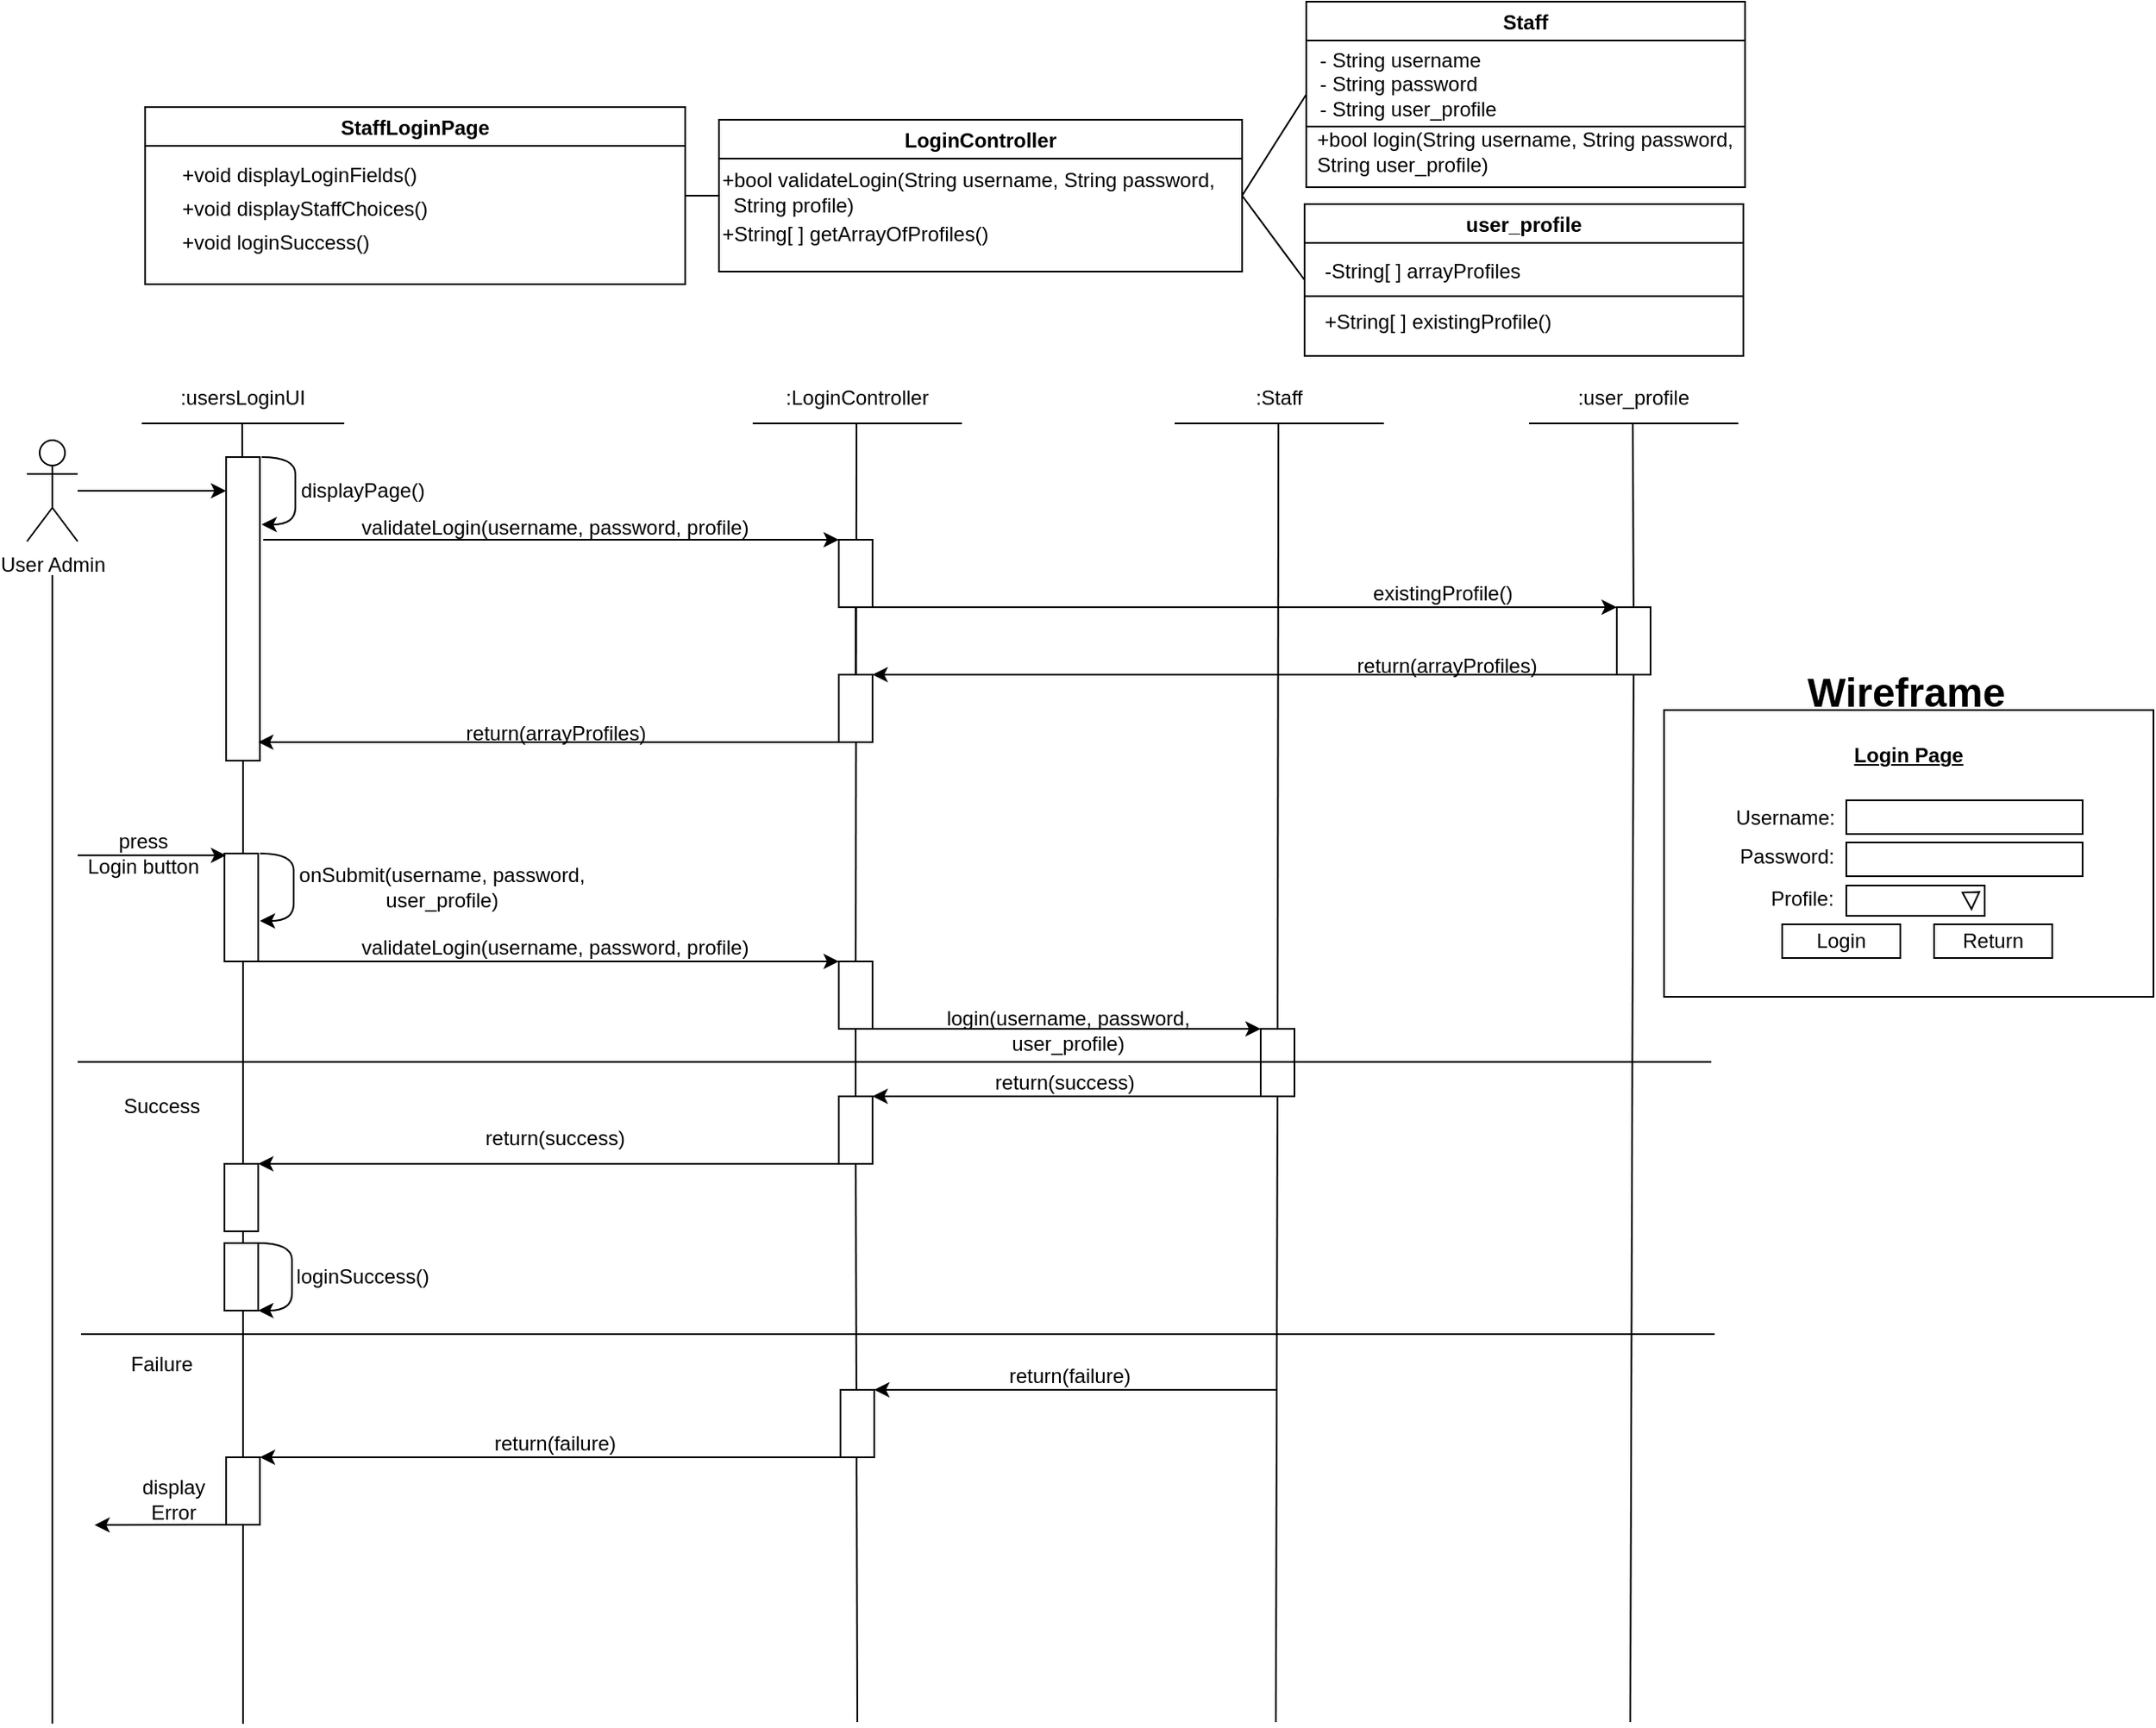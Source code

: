 <mxfile version="17.4.2" type="device"><diagram id="p1WFtV5cTaJLbCV86L4F" name="Page-1"><mxGraphModel dx="2004" dy="1645" grid="1" gridSize="10" guides="1" tooltips="1" connect="1" arrows="1" fold="1" page="1" pageScale="1" pageWidth="1169" pageHeight="827" math="0" shadow="0"><root><mxCell id="0"/><mxCell id="1" parent="0"/><mxCell id="Lvx8AG3dSrLt1GvJrjNJ-1" value="StaffLoginPage" style="swimlane;" parent="1" vertex="1"><mxGeometry x="90" y="72.5" width="320" height="105" as="geometry"/></mxCell><mxCell id="Lvx8AG3dSrLt1GvJrjNJ-5" value="+void displayStaffChoices()" style="text;html=1;align=left;verticalAlign=middle;resizable=0;points=[];autosize=1;strokeColor=none;fillColor=none;" parent="Lvx8AG3dSrLt1GvJrjNJ-1" vertex="1"><mxGeometry x="20" y="50" width="160" height="20" as="geometry"/></mxCell><mxCell id="Lvx8AG3dSrLt1GvJrjNJ-4" value="+void displayLoginFields()" style="text;html=1;align=left;verticalAlign=middle;resizable=0;points=[];autosize=1;strokeColor=none;fillColor=none;" parent="Lvx8AG3dSrLt1GvJrjNJ-1" vertex="1"><mxGeometry x="20" y="30" width="150" height="20" as="geometry"/></mxCell><mxCell id="Lvx8AG3dSrLt1GvJrjNJ-6" value="+void loginSuccess()" style="text;html=1;align=left;verticalAlign=middle;resizable=0;points=[];autosize=1;strokeColor=none;fillColor=none;" parent="Lvx8AG3dSrLt1GvJrjNJ-1" vertex="1"><mxGeometry x="20" y="70" width="130" height="20" as="geometry"/></mxCell><mxCell id="Lvx8AG3dSrLt1GvJrjNJ-2" value="LoginController" style="swimlane;" parent="1" vertex="1"><mxGeometry x="430" y="80" width="310" height="90" as="geometry"/></mxCell><mxCell id="Lvx8AG3dSrLt1GvJrjNJ-7" value="+bool validateLogin(String username, String password,&lt;br&gt;&amp;nbsp; String profile)" style="text;html=1;align=left;verticalAlign=middle;resizable=0;points=[];autosize=1;strokeColor=none;fillColor=none;" parent="Lvx8AG3dSrLt1GvJrjNJ-2" vertex="1"><mxGeometry y="28" width="310" height="30" as="geometry"/></mxCell><mxCell id="IT2SWoacoxoqla_qczTA-1" value="+String[ ] getArrayOfProfiles()" style="text;html=1;align=left;verticalAlign=middle;resizable=0;points=[];autosize=1;strokeColor=none;fillColor=none;" vertex="1" parent="Lvx8AG3dSrLt1GvJrjNJ-2"><mxGeometry y="58" width="170" height="20" as="geometry"/></mxCell><mxCell id="Lvx8AG3dSrLt1GvJrjNJ-3" value="Staff" style="swimlane;strokeColor=default;" parent="1" vertex="1"><mxGeometry x="778" y="10" width="260" height="110" as="geometry"/></mxCell><mxCell id="Lvx8AG3dSrLt1GvJrjNJ-8" value="&lt;div style=&quot;text-align: left&quot;&gt;&lt;span&gt;- String username&lt;/span&gt;&lt;br&gt;&lt;/div&gt;&lt;div style=&quot;text-align: left&quot;&gt;&lt;span&gt;- String password&lt;/span&gt;&lt;/div&gt;&lt;div style=&quot;text-align: left&quot;&gt;&lt;span&gt;- String user_profile&lt;/span&gt;&lt;/div&gt;" style="text;html=1;align=center;verticalAlign=middle;resizable=0;points=[];autosize=1;strokeColor=none;fillColor=none;" parent="Lvx8AG3dSrLt1GvJrjNJ-3" vertex="1"><mxGeometry y="24" width="120" height="50" as="geometry"/></mxCell><mxCell id="Lvx8AG3dSrLt1GvJrjNJ-43" value="&lt;span&gt;+bool login(String username, String password,&lt;br&gt;&lt;div style=&quot;text-align: left&quot;&gt;&lt;span&gt;String user_profile)&lt;/span&gt;&lt;/div&gt;&lt;/span&gt;" style="text;html=1;align=right;verticalAlign=middle;resizable=0;points=[];autosize=1;strokeColor=none;fillColor=none;" parent="Lvx8AG3dSrLt1GvJrjNJ-3" vertex="1"><mxGeometry x="-6" y="74" width="260" height="30" as="geometry"/></mxCell><mxCell id="Lvx8AG3dSrLt1GvJrjNJ-9" value="" style="endArrow=none;html=1;rounded=0;" parent="Lvx8AG3dSrLt1GvJrjNJ-3" edge="1"><mxGeometry width="50" height="50" relative="1" as="geometry"><mxPoint y="74" as="sourcePoint"/><mxPoint x="260" y="74" as="targetPoint"/><Array as="points"/></mxGeometry></mxCell><mxCell id="Lvx8AG3dSrLt1GvJrjNJ-11" value="" style="endArrow=none;html=1;rounded=0;entryX=0;entryY=0.5;entryDx=0;entryDy=0;exitX=1;exitY=0.5;exitDx=0;exitDy=0;" parent="1" target="Lvx8AG3dSrLt1GvJrjNJ-2" edge="1" source="Lvx8AG3dSrLt1GvJrjNJ-1"><mxGeometry width="50" height="50" relative="1" as="geometry"><mxPoint x="410" y="110" as="sourcePoint"/><mxPoint x="470" y="110" as="targetPoint"/></mxGeometry></mxCell><mxCell id="Lvx8AG3dSrLt1GvJrjNJ-14" value="" style="endArrow=none;html=1;rounded=0;exitX=1;exitY=0.5;exitDx=0;exitDy=0;entryX=0;entryY=0.5;entryDx=0;entryDy=0;" parent="1" source="Lvx8AG3dSrLt1GvJrjNJ-2" edge="1" target="Lvx8AG3dSrLt1GvJrjNJ-3"><mxGeometry width="50" height="50" relative="1" as="geometry"><mxPoint x="790" y="110" as="sourcePoint"/><mxPoint x="810" y="120" as="targetPoint"/></mxGeometry></mxCell><mxCell id="Lvx8AG3dSrLt1GvJrjNJ-77" style="edgeStyle=orthogonalEdgeStyle;rounded=0;orthogonalLoop=1;jettySize=auto;html=1;exitX=0.5;exitY=0.5;exitDx=0;exitDy=0;exitPerimeter=0;" parent="1" target="Lvx8AG3dSrLt1GvJrjNJ-27" edge="1"><mxGeometry relative="1" as="geometry"><mxPoint x="50" y="300" as="sourcePoint"/><Array as="points"><mxPoint x="120" y="300"/><mxPoint x="120" y="300"/></Array></mxGeometry></mxCell><mxCell id="Lvx8AG3dSrLt1GvJrjNJ-17" value=":usersLoginUI" style="text;html=1;strokeColor=none;fillColor=none;align=center;verticalAlign=middle;whiteSpace=wrap;rounded=0;" parent="1" vertex="1"><mxGeometry x="88" y="230" width="120" height="30" as="geometry"/></mxCell><mxCell id="Lvx8AG3dSrLt1GvJrjNJ-18" value=":LoginController" style="text;html=1;strokeColor=none;fillColor=none;align=center;verticalAlign=middle;whiteSpace=wrap;rounded=0;" parent="1" vertex="1"><mxGeometry x="450" y="230" width="124" height="30" as="geometry"/></mxCell><mxCell id="Lvx8AG3dSrLt1GvJrjNJ-19" value=":Staff" style="text;html=1;strokeColor=none;fillColor=none;align=center;verticalAlign=middle;whiteSpace=wrap;rounded=0;" parent="1" vertex="1"><mxGeometry x="700" y="230" width="124" height="30" as="geometry"/></mxCell><mxCell id="Lvx8AG3dSrLt1GvJrjNJ-20" value="" style="endArrow=none;html=1;rounded=0;entryX=1;entryY=1;entryDx=0;entryDy=0;exitX=0;exitY=1;exitDx=0;exitDy=0;" parent="1" source="Lvx8AG3dSrLt1GvJrjNJ-17" target="Lvx8AG3dSrLt1GvJrjNJ-17" edge="1"><mxGeometry width="50" height="50" relative="1" as="geometry"><mxPoint x="108" y="260" as="sourcePoint"/><mxPoint x="158" y="210" as="targetPoint"/></mxGeometry></mxCell><mxCell id="Lvx8AG3dSrLt1GvJrjNJ-21" value="" style="endArrow=none;html=1;rounded=0;exitX=0;exitY=1;exitDx=0;exitDy=0;entryX=1;entryY=1;entryDx=0;entryDy=0;" parent="1" source="Lvx8AG3dSrLt1GvJrjNJ-18" target="Lvx8AG3dSrLt1GvJrjNJ-18" edge="1"><mxGeometry width="50" height="50" relative="1" as="geometry"><mxPoint x="510" y="380" as="sourcePoint"/><mxPoint x="560" y="330" as="targetPoint"/></mxGeometry></mxCell><mxCell id="Lvx8AG3dSrLt1GvJrjNJ-23" value="" style="endArrow=none;html=1;rounded=0;entryX=1;entryY=1;entryDx=0;entryDy=0;exitX=0;exitY=1;exitDx=0;exitDy=0;" parent="1" source="Lvx8AG3dSrLt1GvJrjNJ-19" target="Lvx8AG3dSrLt1GvJrjNJ-19" edge="1"><mxGeometry width="50" height="50" relative="1" as="geometry"><mxPoint x="747" y="350" as="sourcePoint"/><mxPoint x="797" y="300" as="targetPoint"/></mxGeometry></mxCell><mxCell id="Lvx8AG3dSrLt1GvJrjNJ-24" value="" style="endArrow=none;html=1;rounded=0;startArrow=none;" parent="1" source="Lvx8AG3dSrLt1GvJrjNJ-34" edge="1"><mxGeometry width="50" height="50" relative="1" as="geometry"><mxPoint x="511.5" y="1001" as="sourcePoint"/><mxPoint x="511.5" y="260" as="targetPoint"/></mxGeometry></mxCell><mxCell id="Lvx8AG3dSrLt1GvJrjNJ-25" value="" style="endArrow=none;html=1;rounded=0;startArrow=none;" parent="1" source="Lvx8AG3dSrLt1GvJrjNJ-27" edge="1"><mxGeometry width="50" height="50" relative="1" as="geometry"><mxPoint x="147.5" y="1001" as="sourcePoint"/><mxPoint x="147.5" y="260" as="targetPoint"/></mxGeometry></mxCell><mxCell id="Lvx8AG3dSrLt1GvJrjNJ-26" value="" style="endArrow=none;html=1;rounded=0;startArrow=none;" parent="1" source="Lvx8AG3dSrLt1GvJrjNJ-38" edge="1"><mxGeometry width="50" height="50" relative="1" as="geometry"><mxPoint x="761.5" y="1001" as="sourcePoint"/><mxPoint x="761.5" y="260" as="targetPoint"/></mxGeometry></mxCell><mxCell id="Lvx8AG3dSrLt1GvJrjNJ-27" value="" style="rounded=0;whiteSpace=wrap;html=1;strokeColor=default;" parent="1" vertex="1"><mxGeometry x="138" y="280" width="20" height="180" as="geometry"/></mxCell><mxCell id="Lvx8AG3dSrLt1GvJrjNJ-28" value="" style="endArrow=none;html=1;rounded=0;" parent="1" target="Lvx8AG3dSrLt1GvJrjNJ-27" edge="1"><mxGeometry width="50" height="50" relative="1" as="geometry"><mxPoint x="148" y="1031" as="sourcePoint"/><mxPoint x="147.5" y="260" as="targetPoint"/></mxGeometry></mxCell><mxCell id="Lvx8AG3dSrLt1GvJrjNJ-29" value="" style="curved=1;endArrow=classic;html=1;rounded=0;exitX=1;exitY=0;exitDx=0;exitDy=0;entryX=1;entryY=1;entryDx=0;entryDy=0;" parent="1" edge="1"><mxGeometry width="50" height="50" relative="1" as="geometry"><mxPoint x="159" y="280" as="sourcePoint"/><mxPoint x="159" y="320" as="targetPoint"/><Array as="points"><mxPoint x="179" y="280"/><mxPoint x="179" y="300"/><mxPoint x="179" y="320"/></Array></mxGeometry></mxCell><mxCell id="Lvx8AG3dSrLt1GvJrjNJ-30" value="displayPage()" style="text;html=1;strokeColor=none;fillColor=none;align=center;verticalAlign=middle;whiteSpace=wrap;rounded=0;" parent="1" vertex="1"><mxGeometry x="179" y="285" width="80" height="30" as="geometry"/></mxCell><mxCell id="Lvx8AG3dSrLt1GvJrjNJ-31" value="" style="rounded=0;whiteSpace=wrap;html=1;strokeColor=default;" parent="1" vertex="1"><mxGeometry x="137" y="515" width="20" height="64" as="geometry"/></mxCell><mxCell id="Lvx8AG3dSrLt1GvJrjNJ-32" value="" style="curved=1;endArrow=classic;html=1;rounded=0;exitX=1;exitY=0;exitDx=0;exitDy=0;entryX=1;entryY=1;entryDx=0;entryDy=0;" parent="1" edge="1"><mxGeometry width="50" height="50" relative="1" as="geometry"><mxPoint x="158" y="515" as="sourcePoint"/><mxPoint x="158" y="555" as="targetPoint"/><Array as="points"><mxPoint x="178" y="515"/><mxPoint x="178" y="535"/><mxPoint x="178" y="555"/></Array></mxGeometry></mxCell><mxCell id="Lvx8AG3dSrLt1GvJrjNJ-33" value="onSubmit(username, password, user_profile)" style="text;html=1;strokeColor=none;fillColor=none;align=center;verticalAlign=middle;whiteSpace=wrap;rounded=0;" parent="1" vertex="1"><mxGeometry x="150" y="520" width="232" height="30" as="geometry"/></mxCell><mxCell id="Lvx8AG3dSrLt1GvJrjNJ-34" value="" style="rounded=0;whiteSpace=wrap;html=1;strokeColor=default;" parent="1" vertex="1"><mxGeometry x="501" y="579" width="20" height="40" as="geometry"/></mxCell><mxCell id="Lvx8AG3dSrLt1GvJrjNJ-35" value="" style="endArrow=none;html=1;rounded=0;startArrow=none;" parent="1" source="Lvx8AG3dSrLt1GvJrjNJ-51" target="Lvx8AG3dSrLt1GvJrjNJ-34" edge="1"><mxGeometry width="50" height="50" relative="1" as="geometry"><mxPoint x="511" y="976" as="sourcePoint"/><mxPoint x="510.5" y="446" as="targetPoint"/></mxGeometry></mxCell><mxCell id="Lvx8AG3dSrLt1GvJrjNJ-36" value="" style="endArrow=classic;html=1;rounded=0;entryX=0;entryY=0;entryDx=0;entryDy=0;" parent="1" target="Lvx8AG3dSrLt1GvJrjNJ-34" edge="1"><mxGeometry width="50" height="50" relative="1" as="geometry"><mxPoint x="149" y="579" as="sourcePoint"/><mxPoint x="259" y="579" as="targetPoint"/></mxGeometry></mxCell><mxCell id="Lvx8AG3dSrLt1GvJrjNJ-37" value="&lt;span&gt;validateLogin&lt;/span&gt;(username, password, profile)" style="text;html=1;strokeColor=none;fillColor=none;align=center;verticalAlign=middle;whiteSpace=wrap;rounded=0;" parent="1" vertex="1"><mxGeometry x="193" y="556" width="280" height="30" as="geometry"/></mxCell><mxCell id="Lvx8AG3dSrLt1GvJrjNJ-38" value="" style="rounded=0;whiteSpace=wrap;html=1;strokeColor=default;" parent="1" vertex="1"><mxGeometry x="751" y="619" width="20" height="40" as="geometry"/></mxCell><mxCell id="Lvx8AG3dSrLt1GvJrjNJ-39" value="" style="endArrow=none;html=1;rounded=0;" parent="1" target="Lvx8AG3dSrLt1GvJrjNJ-38" edge="1"><mxGeometry width="50" height="50" relative="1" as="geometry"><mxPoint x="760" y="1030" as="sourcePoint"/><mxPoint x="761.5" y="260" as="targetPoint"/></mxGeometry></mxCell><mxCell id="Lvx8AG3dSrLt1GvJrjNJ-49" value="" style="endArrow=classic;html=1;rounded=0;entryX=0;entryY=0;entryDx=0;entryDy=0;exitX=1;exitY=1;exitDx=0;exitDy=0;" parent="1" source="Lvx8AG3dSrLt1GvJrjNJ-34" target="Lvx8AG3dSrLt1GvJrjNJ-38" edge="1"><mxGeometry width="50" height="50" relative="1" as="geometry"><mxPoint x="489" y="616" as="sourcePoint"/><mxPoint x="823" y="615.0" as="targetPoint"/></mxGeometry></mxCell><mxCell id="Lvx8AG3dSrLt1GvJrjNJ-50" value="login(username, password,&lt;br&gt;user_profile)" style="text;html=1;strokeColor=none;fillColor=none;align=center;verticalAlign=middle;whiteSpace=wrap;rounded=0;" parent="1" vertex="1"><mxGeometry x="497" y="605" width="280" height="30" as="geometry"/></mxCell><mxCell id="Lvx8AG3dSrLt1GvJrjNJ-51" value="" style="rounded=0;whiteSpace=wrap;html=1;strokeColor=default;" parent="1" vertex="1"><mxGeometry x="501" y="659" width="20" height="40" as="geometry"/></mxCell><mxCell id="Lvx8AG3dSrLt1GvJrjNJ-52" value="" style="endArrow=none;html=1;rounded=0;" parent="1" target="Lvx8AG3dSrLt1GvJrjNJ-51" edge="1"><mxGeometry width="50" height="50" relative="1" as="geometry"><mxPoint x="512" y="1030" as="sourcePoint"/><mxPoint x="512" y="433" as="targetPoint"/></mxGeometry></mxCell><mxCell id="Lvx8AG3dSrLt1GvJrjNJ-53" value="" style="endArrow=classic;html=1;rounded=0;exitX=0;exitY=1;exitDx=0;exitDy=0;entryX=1;entryY=0;entryDx=0;entryDy=0;" parent="1" source="Lvx8AG3dSrLt1GvJrjNJ-38" target="Lvx8AG3dSrLt1GvJrjNJ-51" edge="1"><mxGeometry width="50" height="50" relative="1" as="geometry"><mxPoint x="399" y="666" as="sourcePoint"/><mxPoint x="449" y="616" as="targetPoint"/></mxGeometry></mxCell><mxCell id="Lvx8AG3dSrLt1GvJrjNJ-54" value="return(success)" style="text;html=1;strokeColor=none;fillColor=none;align=center;verticalAlign=middle;whiteSpace=wrap;rounded=0;" parent="1" vertex="1"><mxGeometry x="495" y="636" width="280" height="30" as="geometry"/></mxCell><mxCell id="Lvx8AG3dSrLt1GvJrjNJ-55" value="" style="rounded=0;whiteSpace=wrap;html=1;strokeColor=default;" parent="1" vertex="1"><mxGeometry x="137" y="699" width="20" height="40" as="geometry"/></mxCell><mxCell id="Lvx8AG3dSrLt1GvJrjNJ-56" value="" style="endArrow=classic;html=1;rounded=0;entryX=1;entryY=0;entryDx=0;entryDy=0;exitX=0;exitY=1;exitDx=0;exitDy=0;" parent="1" source="Lvx8AG3dSrLt1GvJrjNJ-51" target="Lvx8AG3dSrLt1GvJrjNJ-55" edge="1"><mxGeometry width="50" height="50" relative="1" as="geometry"><mxPoint x="479" y="699" as="sourcePoint"/><mxPoint x="107" y="656" as="targetPoint"/></mxGeometry></mxCell><mxCell id="Lvx8AG3dSrLt1GvJrjNJ-57" value="return(success)" style="text;html=1;strokeColor=none;fillColor=none;align=center;verticalAlign=middle;whiteSpace=wrap;rounded=0;" parent="1" vertex="1"><mxGeometry x="193" y="669" width="280" height="30" as="geometry"/></mxCell><mxCell id="Lvx8AG3dSrLt1GvJrjNJ-59" value="" style="rounded=0;whiteSpace=wrap;html=1;strokeColor=default;" parent="1" vertex="1"><mxGeometry x="137" y="746" width="20" height="40" as="geometry"/></mxCell><mxCell id="Lvx8AG3dSrLt1GvJrjNJ-60" value="" style="curved=1;endArrow=classic;html=1;rounded=0;exitX=1;exitY=0;exitDx=0;exitDy=0;entryX=1;entryY=1;entryDx=0;entryDy=0;" parent="1" source="Lvx8AG3dSrLt1GvJrjNJ-59" target="Lvx8AG3dSrLt1GvJrjNJ-59" edge="1"><mxGeometry width="50" height="50" relative="1" as="geometry"><mxPoint x="417" y="956" as="sourcePoint"/><mxPoint x="467" y="906" as="targetPoint"/><Array as="points"><mxPoint x="177" y="746"/><mxPoint x="177" y="766"/><mxPoint x="177" y="786"/></Array></mxGeometry></mxCell><mxCell id="Lvx8AG3dSrLt1GvJrjNJ-61" value="loginSuccess()" style="text;html=1;strokeColor=none;fillColor=none;align=center;verticalAlign=middle;whiteSpace=wrap;rounded=0;" parent="1" vertex="1"><mxGeometry x="179" y="751" width="80" height="30" as="geometry"/></mxCell><mxCell id="Lvx8AG3dSrLt1GvJrjNJ-62" value="" style="endArrow=none;html=1;rounded=0;" parent="1" edge="1"><mxGeometry width="50" height="50" relative="1" as="geometry"><mxPoint x="52" y="800" as="sourcePoint"/><mxPoint x="1020" y="800" as="targetPoint"/></mxGeometry></mxCell><mxCell id="Lvx8AG3dSrLt1GvJrjNJ-64" value="Success" style="text;html=1;strokeColor=none;fillColor=none;align=center;verticalAlign=middle;whiteSpace=wrap;rounded=0;" parent="1" vertex="1"><mxGeometry x="70" y="650" width="60" height="30" as="geometry"/></mxCell><mxCell id="Lvx8AG3dSrLt1GvJrjNJ-65" value="Failure" style="text;html=1;strokeColor=none;fillColor=none;align=center;verticalAlign=middle;whiteSpace=wrap;rounded=0;" parent="1" vertex="1"><mxGeometry x="70" y="803" width="60" height="30" as="geometry"/></mxCell><mxCell id="Lvx8AG3dSrLt1GvJrjNJ-66" value="" style="rounded=0;whiteSpace=wrap;html=1;strokeColor=default;" parent="1" vertex="1"><mxGeometry x="502" y="833" width="20" height="40" as="geometry"/></mxCell><mxCell id="Lvx8AG3dSrLt1GvJrjNJ-67" value="" style="endArrow=classic;html=1;rounded=0;entryX=1;entryY=0;entryDx=0;entryDy=0;" parent="1" target="Lvx8AG3dSrLt1GvJrjNJ-66" edge="1"><mxGeometry width="50" height="50" relative="1" as="geometry"><mxPoint x="760" y="833" as="sourcePoint"/><mxPoint x="450" y="790" as="targetPoint"/></mxGeometry></mxCell><mxCell id="Lvx8AG3dSrLt1GvJrjNJ-68" value="return(failure)" style="text;html=1;strokeColor=none;fillColor=none;align=center;verticalAlign=middle;whiteSpace=wrap;rounded=0;" parent="1" vertex="1"><mxGeometry x="568" y="810" width="140" height="30" as="geometry"/></mxCell><mxCell id="IT2SWoacoxoqla_qczTA-39" style="edgeStyle=orthogonalEdgeStyle;rounded=0;orthogonalLoop=1;jettySize=auto;html=1;exitX=0;exitY=1;exitDx=0;exitDy=0;" edge="1" parent="1" source="Lvx8AG3dSrLt1GvJrjNJ-69"><mxGeometry relative="1" as="geometry"><mxPoint x="60" y="913.143" as="targetPoint"/><Array as="points"><mxPoint x="120" y="913"/><mxPoint x="120" y="913"/></Array></mxGeometry></mxCell><mxCell id="Lvx8AG3dSrLt1GvJrjNJ-69" value="" style="rounded=0;whiteSpace=wrap;html=1;strokeColor=default;" parent="1" vertex="1"><mxGeometry x="138" y="873" width="20" height="40" as="geometry"/></mxCell><mxCell id="Lvx8AG3dSrLt1GvJrjNJ-70" value="" style="endArrow=classic;html=1;rounded=0;entryX=1;entryY=0;entryDx=0;entryDy=0;exitX=0;exitY=1;exitDx=0;exitDy=0;" parent="1" source="Lvx8AG3dSrLt1GvJrjNJ-66" target="Lvx8AG3dSrLt1GvJrjNJ-69" edge="1"><mxGeometry width="50" height="50" relative="1" as="geometry"><mxPoint x="480" y="873" as="sourcePoint"/><mxPoint x="108" y="830" as="targetPoint"/></mxGeometry></mxCell><mxCell id="Lvx8AG3dSrLt1GvJrjNJ-75" value="return(failure)" style="text;html=1;strokeColor=none;fillColor=none;align=center;verticalAlign=middle;whiteSpace=wrap;rounded=0;" parent="1" vertex="1"><mxGeometry x="188" y="850" width="290" height="30" as="geometry"/></mxCell><mxCell id="Lvx8AG3dSrLt1GvJrjNJ-79" value="" style="rounded=0;whiteSpace=wrap;html=1;strokeColor=default;" parent="1" vertex="1"><mxGeometry x="990" y="430" width="290" height="170" as="geometry"/></mxCell><mxCell id="Lvx8AG3dSrLt1GvJrjNJ-80" value="" style="rounded=0;whiteSpace=wrap;html=1;strokeColor=default;" parent="1" vertex="1"><mxGeometry x="1098" y="483.5" width="140" height="20" as="geometry"/></mxCell><mxCell id="Lvx8AG3dSrLt1GvJrjNJ-81" value="Username:" style="text;html=1;strokeColor=none;fillColor=none;align=center;verticalAlign=middle;whiteSpace=wrap;rounded=0;" parent="1" vertex="1"><mxGeometry x="1032" y="478.5" width="60" height="30" as="geometry"/></mxCell><mxCell id="Lvx8AG3dSrLt1GvJrjNJ-82" value="" style="rounded=0;whiteSpace=wrap;html=1;strokeColor=default;" parent="1" vertex="1"><mxGeometry x="1098" y="508.5" width="140" height="20" as="geometry"/></mxCell><mxCell id="Lvx8AG3dSrLt1GvJrjNJ-83" value="Password:" style="text;html=1;strokeColor=none;fillColor=none;align=center;verticalAlign=middle;whiteSpace=wrap;rounded=0;" parent="1" vertex="1"><mxGeometry x="1033" y="501.5" width="60" height="30" as="geometry"/></mxCell><mxCell id="Lvx8AG3dSrLt1GvJrjNJ-84" value="&lt;h1&gt;Wireframe&lt;/h1&gt;" style="text;html=1;strokeColor=none;fillColor=none;spacing=5;spacingTop=-20;whiteSpace=wrap;overflow=hidden;rounded=0;" parent="1" vertex="1"><mxGeometry x="1070" y="400" width="130" height="30" as="geometry"/></mxCell><mxCell id="Lvx8AG3dSrLt1GvJrjNJ-85" value="Login Page" style="text;html=1;strokeColor=none;fillColor=none;align=center;verticalAlign=middle;whiteSpace=wrap;rounded=0;fontStyle=5" parent="1" vertex="1"><mxGeometry x="1090" y="442" width="90" height="30" as="geometry"/></mxCell><mxCell id="Lvx8AG3dSrLt1GvJrjNJ-86" value="Profile:" style="text;html=1;strokeColor=none;fillColor=none;align=center;verticalAlign=middle;whiteSpace=wrap;rounded=0;" parent="1" vertex="1"><mxGeometry x="1046" y="527" width="52" height="30" as="geometry"/></mxCell><mxCell id="Lvx8AG3dSrLt1GvJrjNJ-87" value="" style="rounded=0;whiteSpace=wrap;html=1;strokeColor=default;" parent="1" vertex="1"><mxGeometry x="1098" y="534" width="82" height="18" as="geometry"/></mxCell><mxCell id="Lvx8AG3dSrLt1GvJrjNJ-88" value="" style="triangle;whiteSpace=wrap;html=1;strokeColor=default;rotation=88;" parent="1" vertex="1"><mxGeometry x="1167" y="538" width="10" height="10" as="geometry"/></mxCell><mxCell id="Lvx8AG3dSrLt1GvJrjNJ-91" value="Login" style="rounded=0;whiteSpace=wrap;html=1;strokeColor=default;" parent="1" vertex="1"><mxGeometry x="1060" y="557" width="70" height="20" as="geometry"/></mxCell><mxCell id="Lvx8AG3dSrLt1GvJrjNJ-92" value="Return" style="rounded=0;whiteSpace=wrap;html=1;strokeColor=default;" parent="1" vertex="1"><mxGeometry x="1150" y="557" width="70" height="20" as="geometry"/></mxCell><mxCell id="mJ_MDuSwQOCXob1QKFZ1-4" value="User Admin" style="shape=umlActor;verticalLabelPosition=bottom;verticalAlign=top;html=1;outlineConnect=0;" parent="1" vertex="1"><mxGeometry x="20" y="270" width="30" height="60" as="geometry"/></mxCell><mxCell id="IT2SWoacoxoqla_qczTA-6" value="user_profile" style="swimlane;strokeColor=default;" vertex="1" parent="1"><mxGeometry x="777" y="130" width="260" height="90" as="geometry"/></mxCell><mxCell id="IT2SWoacoxoqla_qczTA-7" value="&lt;div&gt;-String[ ] arrayProfiles&lt;/div&gt;" style="text;html=1;align=left;verticalAlign=middle;resizable=0;points=[];autosize=1;strokeColor=none;fillColor=none;" vertex="1" parent="IT2SWoacoxoqla_qczTA-6"><mxGeometry x="10" y="30" width="130" height="20" as="geometry"/></mxCell><mxCell id="IT2SWoacoxoqla_qczTA-8" value="+String[ ] existingProfile()" style="text;html=1;align=left;verticalAlign=middle;resizable=0;points=[];autosize=1;strokeColor=none;fillColor=none;" vertex="1" parent="IT2SWoacoxoqla_qczTA-6"><mxGeometry x="10" y="60" width="150" height="20" as="geometry"/></mxCell><mxCell id="IT2SWoacoxoqla_qczTA-9" value="" style="endArrow=none;html=1;rounded=0;" edge="1" parent="IT2SWoacoxoqla_qczTA-6"><mxGeometry width="50" height="50" relative="1" as="geometry"><mxPoint y="54.58" as="sourcePoint"/><mxPoint x="260" y="54.58" as="targetPoint"/><Array as="points"/></mxGeometry></mxCell><mxCell id="IT2SWoacoxoqla_qczTA-10" value="" style="endArrow=none;html=1;rounded=0;entryX=0;entryY=0.5;entryDx=0;entryDy=0;exitX=1;exitY=0.5;exitDx=0;exitDy=0;" edge="1" parent="1" source="Lvx8AG3dSrLt1GvJrjNJ-2" target="IT2SWoacoxoqla_qczTA-6"><mxGeometry width="50" height="50" relative="1" as="geometry"><mxPoint x="750" y="130" as="sourcePoint"/><mxPoint x="788" y="55" as="targetPoint"/></mxGeometry></mxCell><mxCell id="IT2SWoacoxoqla_qczTA-11" value=":user_profile" style="text;html=1;strokeColor=none;fillColor=none;align=center;verticalAlign=middle;whiteSpace=wrap;rounded=0;" vertex="1" parent="1"><mxGeometry x="910" y="230" width="124" height="30" as="geometry"/></mxCell><mxCell id="IT2SWoacoxoqla_qczTA-12" value="" style="endArrow=none;html=1;rounded=0;entryX=1;entryY=1;entryDx=0;entryDy=0;exitX=0;exitY=1;exitDx=0;exitDy=0;" edge="1" parent="1" source="IT2SWoacoxoqla_qczTA-11" target="IT2SWoacoxoqla_qczTA-11"><mxGeometry width="50" height="50" relative="1" as="geometry"><mxPoint x="957" y="350" as="sourcePoint"/><mxPoint x="1007" y="300" as="targetPoint"/></mxGeometry></mxCell><mxCell id="IT2SWoacoxoqla_qczTA-13" value="" style="endArrow=none;html=1;rounded=0;startArrow=none;" edge="1" parent="1" source="IT2SWoacoxoqla_qczTA-14"><mxGeometry width="50" height="50" relative="1" as="geometry"><mxPoint x="971.5" y="1001" as="sourcePoint"/><mxPoint x="971.5" y="260" as="targetPoint"/></mxGeometry></mxCell><mxCell id="IT2SWoacoxoqla_qczTA-36" style="edgeStyle=orthogonalEdgeStyle;rounded=0;orthogonalLoop=1;jettySize=auto;html=1;exitX=0;exitY=1;exitDx=0;exitDy=0;entryX=1;entryY=0;entryDx=0;entryDy=0;" edge="1" parent="1" source="IT2SWoacoxoqla_qczTA-14" target="IT2SWoacoxoqla_qczTA-32"><mxGeometry relative="1" as="geometry"><Array as="points"><mxPoint x="640" y="409"/><mxPoint x="640" y="409"/></Array></mxGeometry></mxCell><mxCell id="IT2SWoacoxoqla_qczTA-14" value="" style="rounded=0;whiteSpace=wrap;html=1;strokeColor=default;" vertex="1" parent="1"><mxGeometry x="962" y="369" width="20" height="40" as="geometry"/></mxCell><mxCell id="IT2SWoacoxoqla_qczTA-15" value="" style="endArrow=none;html=1;rounded=0;" edge="1" parent="1" target="IT2SWoacoxoqla_qczTA-14"><mxGeometry width="50" height="50" relative="1" as="geometry"><mxPoint x="970" y="1030" as="sourcePoint"/><mxPoint x="971.5" y="260" as="targetPoint"/></mxGeometry></mxCell><mxCell id="IT2SWoacoxoqla_qczTA-35" style="edgeStyle=orthogonalEdgeStyle;rounded=0;orthogonalLoop=1;jettySize=auto;html=1;exitX=1;exitY=1;exitDx=0;exitDy=0;entryX=0;entryY=0;entryDx=0;entryDy=0;" edge="1" parent="1" source="IT2SWoacoxoqla_qczTA-28" target="IT2SWoacoxoqla_qczTA-14"><mxGeometry relative="1" as="geometry"><mxPoint x="960" y="369" as="targetPoint"/><Array as="points"><mxPoint x="660" y="369"/><mxPoint x="660" y="369"/></Array></mxGeometry></mxCell><mxCell id="IT2SWoacoxoqla_qczTA-28" value="" style="rounded=0;whiteSpace=wrap;html=1;strokeColor=default;" vertex="1" parent="1"><mxGeometry x="501" y="329" width="20" height="40" as="geometry"/></mxCell><mxCell id="IT2SWoacoxoqla_qczTA-29" value="" style="endArrow=none;html=1;rounded=0;startArrow=none;" edge="1" parent="1" source="IT2SWoacoxoqla_qczTA-32" target="IT2SWoacoxoqla_qczTA-28"><mxGeometry width="50" height="50" relative="1" as="geometry"><mxPoint x="511" y="726" as="sourcePoint"/><mxPoint x="510.5" y="196" as="targetPoint"/></mxGeometry></mxCell><mxCell id="IT2SWoacoxoqla_qczTA-30" value="" style="endArrow=classic;html=1;rounded=0;entryX=0;entryY=0;entryDx=0;entryDy=0;" edge="1" parent="1" target="IT2SWoacoxoqla_qczTA-28"><mxGeometry width="50" height="50" relative="1" as="geometry"><mxPoint x="160" y="329" as="sourcePoint"/><mxPoint x="259" y="329" as="targetPoint"/></mxGeometry></mxCell><mxCell id="IT2SWoacoxoqla_qczTA-31" value="&lt;span&gt;validateLogin&lt;/span&gt;(username, password, profile)" style="text;html=1;strokeColor=none;fillColor=none;align=center;verticalAlign=middle;whiteSpace=wrap;rounded=0;" vertex="1" parent="1"><mxGeometry x="193" y="307" width="280" height="30" as="geometry"/></mxCell><mxCell id="IT2SWoacoxoqla_qczTA-32" value="" style="rounded=0;whiteSpace=wrap;html=1;strokeColor=default;" vertex="1" parent="1"><mxGeometry x="501" y="409" width="20" height="40" as="geometry"/></mxCell><mxCell id="IT2SWoacoxoqla_qczTA-33" value="" style="endArrow=classic;html=1;rounded=0;entryX=1;entryY=0;entryDx=0;entryDy=0;exitX=0;exitY=1;exitDx=0;exitDy=0;" edge="1" parent="1" source="IT2SWoacoxoqla_qczTA-32"><mxGeometry width="50" height="50" relative="1" as="geometry"><mxPoint x="479" y="449" as="sourcePoint"/><mxPoint x="157" y="449" as="targetPoint"/></mxGeometry></mxCell><mxCell id="IT2SWoacoxoqla_qczTA-34" value="return(arrayProfiles)" style="text;html=1;strokeColor=none;fillColor=none;align=center;verticalAlign=middle;whiteSpace=wrap;rounded=0;" vertex="1" parent="1"><mxGeometry x="284.5" y="429" width="97" height="30" as="geometry"/></mxCell><mxCell id="IT2SWoacoxoqla_qczTA-37" value="existingProfile()" style="text;html=1;strokeColor=none;fillColor=none;align=center;verticalAlign=middle;whiteSpace=wrap;rounded=0;" vertex="1" parent="1"><mxGeometry x="808" y="346" width="102" height="30" as="geometry"/></mxCell><mxCell id="IT2SWoacoxoqla_qczTA-38" value="return(arrayProfiles)" style="text;html=1;strokeColor=none;fillColor=none;align=center;verticalAlign=middle;whiteSpace=wrap;rounded=0;" vertex="1" parent="1"><mxGeometry x="813" y="389" width="97" height="30" as="geometry"/></mxCell><mxCell id="IT2SWoacoxoqla_qczTA-40" value="display&lt;br&gt;Error" style="text;html=1;strokeColor=none;fillColor=none;align=center;verticalAlign=middle;whiteSpace=wrap;rounded=0;" vertex="1" parent="1"><mxGeometry x="77" y="883" width="60" height="30" as="geometry"/></mxCell><mxCell id="IT2SWoacoxoqla_qczTA-41" value="" style="endArrow=none;html=1;rounded=0;" edge="1" parent="1"><mxGeometry width="50" height="50" relative="1" as="geometry"><mxPoint x="50" y="638.58" as="sourcePoint"/><mxPoint x="1018" y="638.58" as="targetPoint"/></mxGeometry></mxCell><mxCell id="IT2SWoacoxoqla_qczTA-42" value="" style="endArrow=none;html=1;rounded=0;" edge="1" parent="1"><mxGeometry width="50" height="50" relative="1" as="geometry"><mxPoint x="35" y="1030.833" as="sourcePoint"/><mxPoint x="35" y="350" as="targetPoint"/></mxGeometry></mxCell><mxCell id="IT2SWoacoxoqla_qczTA-43" style="edgeStyle=orthogonalEdgeStyle;rounded=0;orthogonalLoop=1;jettySize=auto;html=1;exitX=0.5;exitY=0.5;exitDx=0;exitDy=0;exitPerimeter=0;" edge="1" parent="1"><mxGeometry relative="1" as="geometry"><mxPoint x="50" y="516.08" as="sourcePoint"/><mxPoint x="138" y="516.08" as="targetPoint"/><Array as="points"><mxPoint x="120" y="516.08"/><mxPoint x="120" y="516.08"/></Array></mxGeometry></mxCell><mxCell id="IT2SWoacoxoqla_qczTA-44" value="press&lt;br&gt;Login button" style="text;html=1;strokeColor=none;fillColor=none;align=center;verticalAlign=middle;whiteSpace=wrap;rounded=0;" vertex="1" parent="1"><mxGeometry x="54" y="500" width="70" height="30" as="geometry"/></mxCell></root></mxGraphModel></diagram></mxfile>